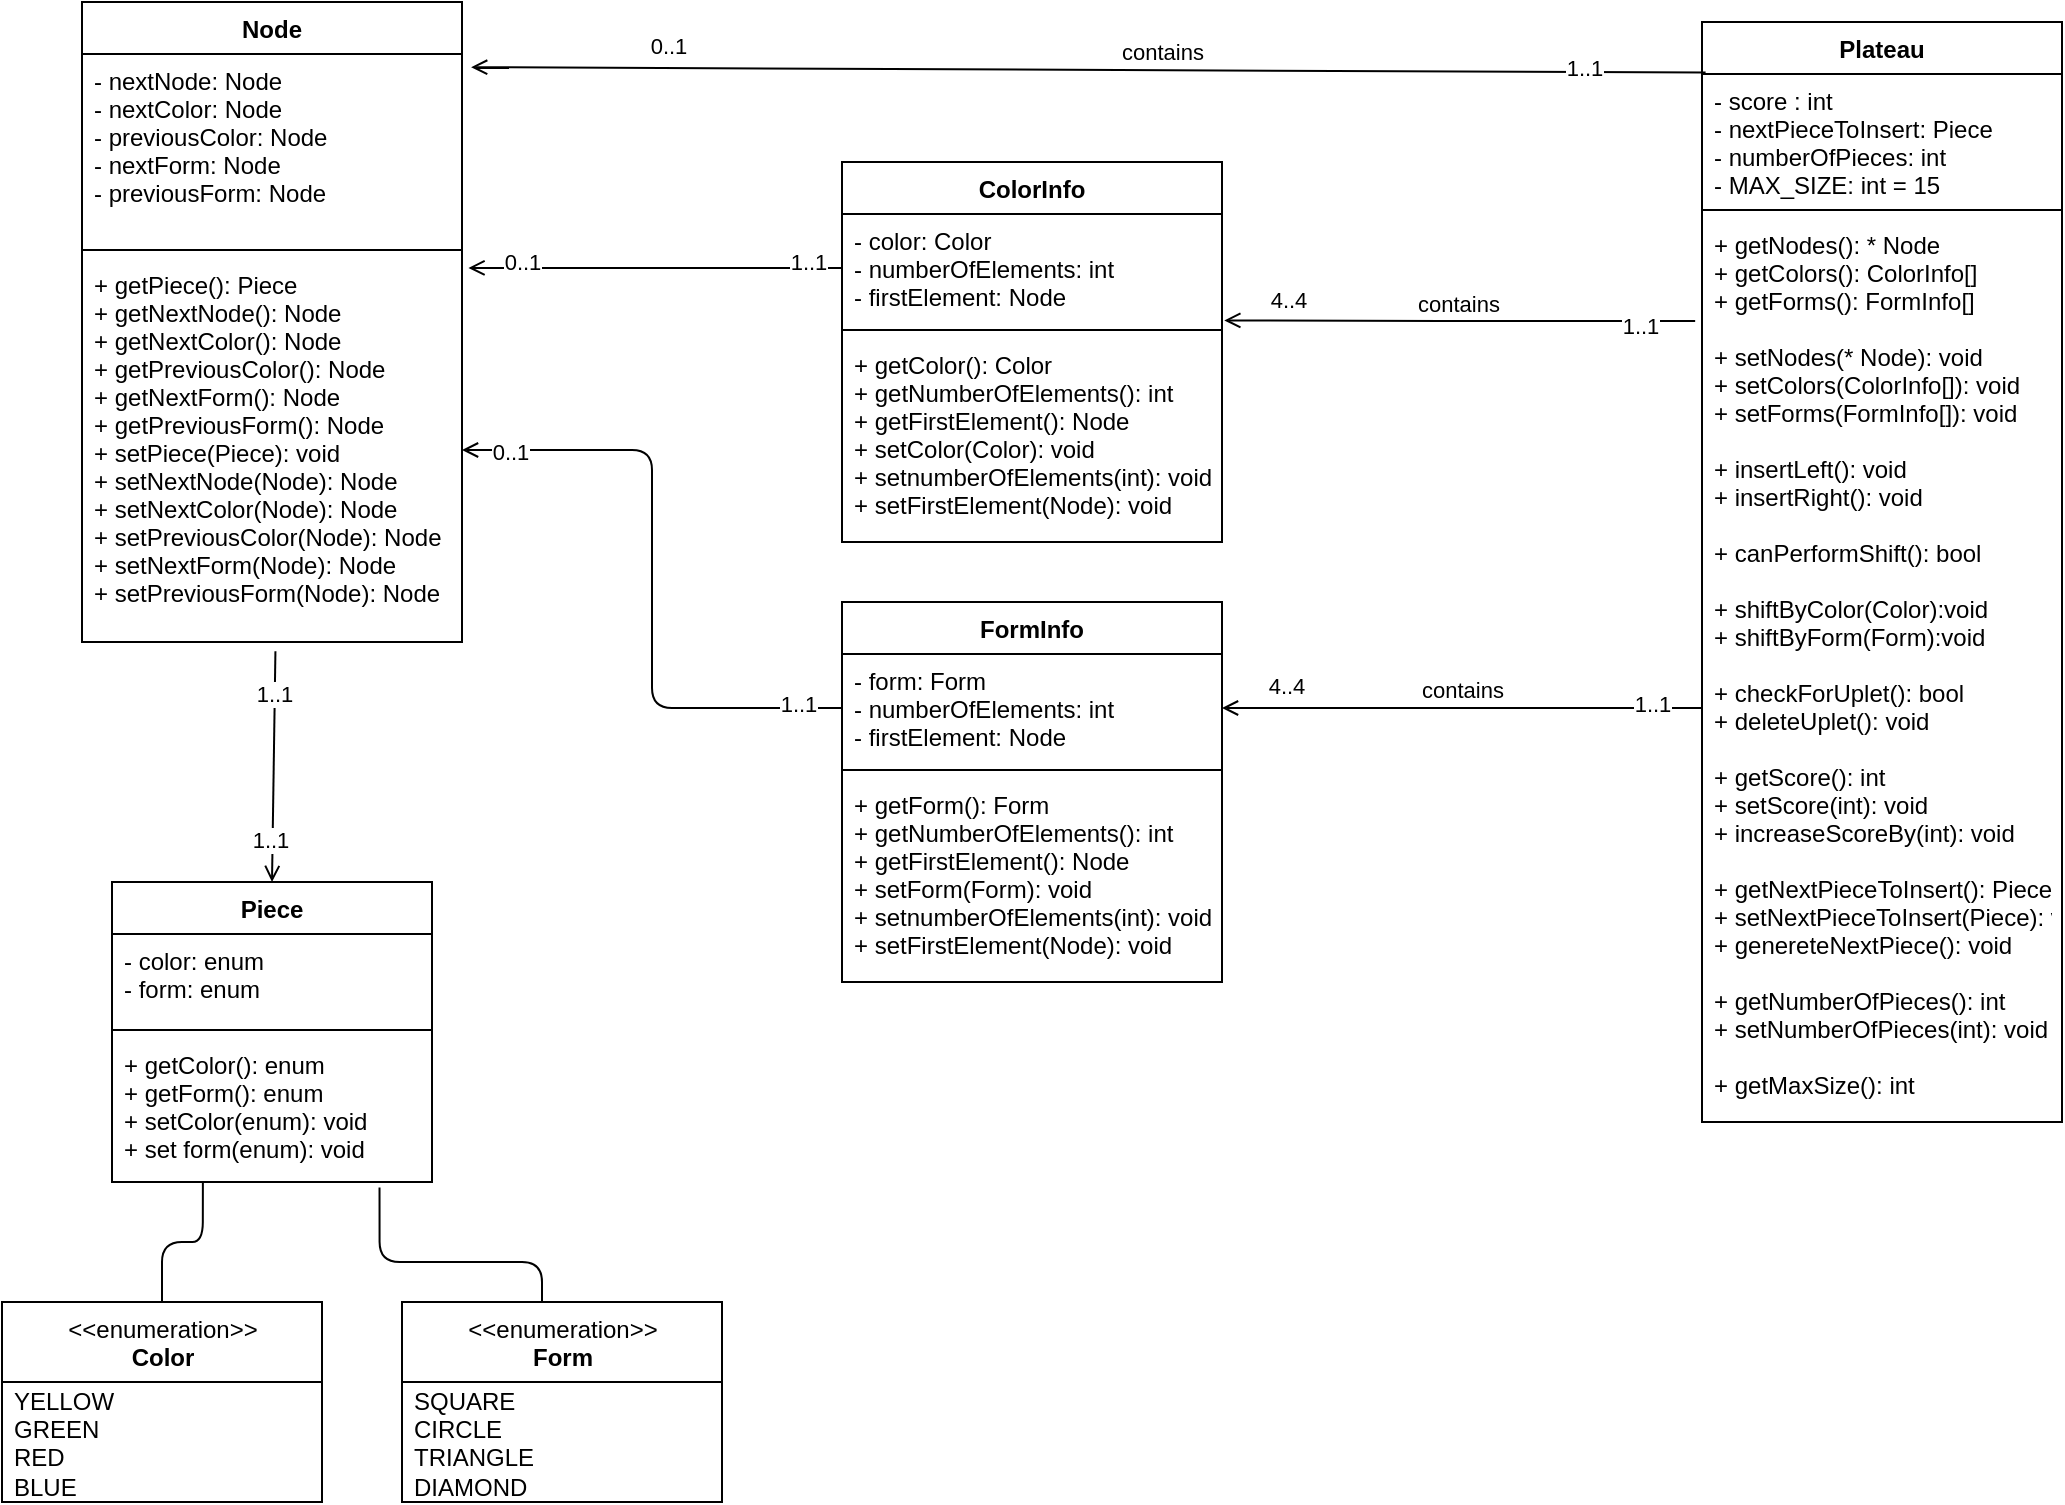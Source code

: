 <mxfile>
    <diagram id="aOqtCD1mbWNmPcTEn77H" name="Page-1">
        <mxGraphModel dx="779" dy="643" grid="1" gridSize="10" guides="1" tooltips="1" connect="1" arrows="1" fold="1" page="1" pageScale="1" pageWidth="1100" pageHeight="850" math="0" shadow="0">
            <root>
                <mxCell id="0"/>
                <mxCell id="1" parent="0"/>
                <mxCell id="39" style="edgeStyle=none;html=1;entryX=0.5;entryY=0;entryDx=0;entryDy=0;endArrow=open;endFill=0;exitX=0.509;exitY=1.024;exitDx=0;exitDy=0;exitPerimeter=0;" parent="1" source="6" target="54" edge="1">
                    <mxGeometry relative="1" as="geometry">
                        <mxPoint x="370" y="480" as="sourcePoint"/>
                        <mxPoint x="420" y="397.0" as="targetPoint"/>
                    </mxGeometry>
                </mxCell>
                <mxCell id="64" value="1..1" style="edgeLabel;html=1;align=center;verticalAlign=middle;resizable=0;points=[];" parent="39" vertex="1" connectable="0">
                    <mxGeometry x="-0.64" y="-1" relative="1" as="geometry">
                        <mxPoint as="offset"/>
                    </mxGeometry>
                </mxCell>
                <mxCell id="65" value="1..1" style="edgeLabel;html=1;align=center;verticalAlign=middle;resizable=0;points=[];" parent="39" vertex="1" connectable="0">
                    <mxGeometry x="0.637" y="-2" relative="1" as="geometry">
                        <mxPoint as="offset"/>
                    </mxGeometry>
                </mxCell>
                <mxCell id="3" value="Node" style="swimlane;fontStyle=1;align=center;verticalAlign=top;childLayout=stackLayout;horizontal=1;startSize=26;horizontalStack=0;resizeParent=1;resizeParentMax=0;resizeLast=0;collapsible=1;marginBottom=0;" parent="1" vertex="1">
                    <mxGeometry x="80" y="70" width="190" height="320" as="geometry">
                        <mxRectangle x="340" y="130" width="70" height="30" as="alternateBounds"/>
                    </mxGeometry>
                </mxCell>
                <mxCell id="4" value="- nextNode: Node&#10;- nextColor: Node&#10;- previousColor: Node&#10;- nextForm: Node&#10;- previousForm: Node" style="text;strokeColor=none;fillColor=none;align=left;verticalAlign=top;spacingLeft=4;spacingRight=4;overflow=hidden;rotatable=0;points=[[0,0.5],[1,0.5]];portConstraint=eastwest;" parent="3" vertex="1">
                    <mxGeometry y="26" width="190" height="94" as="geometry"/>
                </mxCell>
                <mxCell id="5" value="" style="line;strokeWidth=1;fillColor=none;align=left;verticalAlign=middle;spacingTop=-1;spacingLeft=3;spacingRight=3;rotatable=0;labelPosition=right;points=[];portConstraint=eastwest;strokeColor=inherit;" parent="3" vertex="1">
                    <mxGeometry y="120" width="190" height="8" as="geometry"/>
                </mxCell>
                <mxCell id="6" value="+ getPiece(): Piece&#10;+ getNextNode(): Node&#10;+ getNextColor(): Node&#10;+ getPreviousColor(): Node&#10;+ getNextForm(): Node&#10;+ getPreviousForm(): Node&#10;+ setPiece(Piece): void&#10;+ setNextNode(Node): Node&#10;+ setNextColor(Node): Node&#10;+ setPreviousColor(Node): Node&#10;+ setNextForm(Node): Node&#10;+ setPreviousForm(Node): Node" style="text;strokeColor=none;fillColor=none;align=left;verticalAlign=top;spacingLeft=4;spacingRight=4;overflow=hidden;rotatable=0;points=[[0,0.5],[1,0.5]];portConstraint=eastwest;" parent="3" vertex="1">
                    <mxGeometry y="128" width="190" height="192" as="geometry"/>
                </mxCell>
                <mxCell id="26" value="Plateau" style="swimlane;fontStyle=1;align=center;verticalAlign=top;childLayout=stackLayout;horizontal=1;startSize=26;horizontalStack=0;resizeParent=1;resizeParentMax=0;resizeLast=0;collapsible=1;marginBottom=0;" parent="1" vertex="1">
                    <mxGeometry x="890" y="80" width="180" height="550" as="geometry">
                        <mxRectangle x="340" y="130" width="70" height="30" as="alternateBounds"/>
                    </mxGeometry>
                </mxCell>
                <mxCell id="27" value="- score : int&#10;- nextPieceToInsert: Piece&#10;- numberOfPieces: int &#10;- MAX_SIZE: int = 15" style="text;strokeColor=none;fillColor=none;align=left;verticalAlign=top;spacingLeft=4;spacingRight=4;overflow=hidden;rotatable=0;points=[[0,0.5],[1,0.5]];portConstraint=eastwest;" parent="26" vertex="1">
                    <mxGeometry y="26" width="180" height="64" as="geometry"/>
                </mxCell>
                <mxCell id="28" value="" style="line;strokeWidth=1;fillColor=none;align=left;verticalAlign=middle;spacingTop=-1;spacingLeft=3;spacingRight=3;rotatable=0;labelPosition=right;points=[];portConstraint=eastwest;strokeColor=inherit;" parent="26" vertex="1">
                    <mxGeometry y="90" width="180" height="8" as="geometry"/>
                </mxCell>
                <mxCell id="29" value="+ getNodes(): * Node&#10;+ getColors(): ColorInfo[]&#10;+ getForms(): FormInfo[]&#10;&#10;+ setNodes(* Node): void&#10;+ setColors(ColorInfo[]): void&#10;+ setForms(FormInfo[]): void&#10;&#10;+ insertLeft(): void&#10;+ insertRight(): void&#10;&#10;+ canPerformShift(): bool&#10;&#10;+ shiftByColor(Color):void&#10;+ shiftByForm(Form):void&#10;&#10;+ checkForUplet(): bool&#10;+ deleteUplet(): void&#10;&#10;+ getScore(): int&#10;+ setScore(int): void&#10;+ increaseScoreBy(int): void&#10;&#10;+ getNextPieceToInsert(): Piece&#10;+ setNextPieceToInsert(Piece): void&#10;+ genereteNextPiece(): void&#10;&#10;+ getNumberOfPieces(): int&#10;+ setNumberOfPieces(int): void&#10;&#10;+ getMaxSize(): int" style="text;strokeColor=none;fillColor=none;align=left;verticalAlign=top;spacingLeft=4;spacingRight=4;overflow=hidden;rotatable=0;points=[[0,0.5],[1,0.5]];portConstraint=eastwest;fontStyle=0" parent="26" vertex="1">
                    <mxGeometry y="98" width="180" height="452" as="geometry"/>
                </mxCell>
                <mxCell id="40" style="edgeStyle=none;html=1;endArrow=open;endFill=0;exitX=0.01;exitY=0.046;exitDx=0;exitDy=0;exitPerimeter=0;entryX=1.024;entryY=0.07;entryDx=0;entryDy=0;entryPerimeter=0;" parent="1" source="26" target="4" edge="1">
                    <mxGeometry relative="1" as="geometry">
                        <mxPoint x="770" y="244" as="sourcePoint"/>
                        <mxPoint x="350" y="260" as="targetPoint"/>
                    </mxGeometry>
                </mxCell>
                <mxCell id="42" value="0..1" style="edgeLabel;html=1;align=center;verticalAlign=middle;resizable=0;points=[];" parent="40" vertex="1" connectable="0">
                    <mxGeometry x="0.65" y="-1" relative="1" as="geometry">
                        <mxPoint x="-10" y="-10" as="offset"/>
                    </mxGeometry>
                </mxCell>
                <mxCell id="58" value="contains" style="edgeLabel;html=1;align=center;verticalAlign=middle;resizable=0;points=[];" parent="40" vertex="1" connectable="0">
                    <mxGeometry x="-0.14" y="-1" relative="1" as="geometry">
                        <mxPoint x="-7" y="-8" as="offset"/>
                    </mxGeometry>
                </mxCell>
                <mxCell id="61" value="1..1" style="edgeLabel;html=1;align=center;verticalAlign=middle;resizable=0;points=[];" parent="40" vertex="1" connectable="0">
                    <mxGeometry x="-0.802" y="-2" relative="1" as="geometry">
                        <mxPoint as="offset"/>
                    </mxGeometry>
                </mxCell>
                <mxCell id="43" style="edgeStyle=orthogonalEdgeStyle;html=1;endArrow=open;endFill=0;exitX=-0.019;exitY=0.114;exitDx=0;exitDy=0;exitPerimeter=0;entryX=1.006;entryY=0.985;entryDx=0;entryDy=0;entryPerimeter=0;" parent="1" source="29" target="82" edge="1">
                    <mxGeometry relative="1" as="geometry">
                        <mxPoint x="780" y="287" as="sourcePoint"/>
                        <mxPoint x="740" y="228" as="targetPoint"/>
                        <Array as="points">
                            <mxPoint x="770" y="230"/>
                            <mxPoint x="651" y="229"/>
                        </Array>
                    </mxGeometry>
                </mxCell>
                <mxCell id="45" value="4..4" style="edgeLabel;html=1;align=center;verticalAlign=middle;resizable=0;points=[];" parent="43" vertex="1" connectable="0">
                    <mxGeometry x="0.65" y="-1" relative="1" as="geometry">
                        <mxPoint x="-10" y="-10" as="offset"/>
                    </mxGeometry>
                </mxCell>
                <mxCell id="59" value="contains" style="edgeLabel;html=1;align=center;verticalAlign=middle;resizable=0;points=[];" parent="43" vertex="1" connectable="0">
                    <mxGeometry x="0.184" y="-2" relative="1" as="geometry">
                        <mxPoint x="21" y="-7" as="offset"/>
                    </mxGeometry>
                </mxCell>
                <mxCell id="62" value="1..1" style="edgeLabel;html=1;align=center;verticalAlign=middle;resizable=0;points=[];" parent="43" vertex="1" connectable="0">
                    <mxGeometry x="-0.764" y="2" relative="1" as="geometry">
                        <mxPoint as="offset"/>
                    </mxGeometry>
                </mxCell>
                <mxCell id="46" style="edgeStyle=none;html=1;endArrow=open;endFill=0;entryX=1;entryY=0.5;entryDx=0;entryDy=0;exitX=0.001;exitY=0.542;exitDx=0;exitDy=0;exitPerimeter=0;" parent="1" source="29" target="91" edge="1">
                    <mxGeometry relative="1" as="geometry">
                        <mxPoint x="840" y="483" as="sourcePoint"/>
                        <mxPoint x="690" y="480" as="targetPoint"/>
                    </mxGeometry>
                </mxCell>
                <mxCell id="48" value="4..4" style="edgeLabel;html=1;align=center;verticalAlign=middle;resizable=0;points=[];" parent="46" vertex="1" connectable="0">
                    <mxGeometry x="0.65" y="-1" relative="1" as="geometry">
                        <mxPoint x="-10" y="-10" as="offset"/>
                    </mxGeometry>
                </mxCell>
                <mxCell id="60" value="contains" style="edgeLabel;html=1;align=center;verticalAlign=middle;resizable=0;points=[];" parent="46" vertex="1" connectable="0">
                    <mxGeometry x="-0.154" relative="1" as="geometry">
                        <mxPoint x="-19" y="-9" as="offset"/>
                    </mxGeometry>
                </mxCell>
                <mxCell id="63" value="1..1" style="edgeLabel;html=1;align=center;verticalAlign=middle;resizable=0;points=[];" parent="46" vertex="1" connectable="0">
                    <mxGeometry x="-0.786" y="-2" relative="1" as="geometry">
                        <mxPoint as="offset"/>
                    </mxGeometry>
                </mxCell>
                <mxCell id="54" value="Piece" style="swimlane;fontStyle=1;align=center;verticalAlign=top;childLayout=stackLayout;horizontal=1;startSize=26;horizontalStack=0;resizeParent=1;resizeParentMax=0;resizeLast=0;collapsible=1;marginBottom=0;" parent="1" vertex="1">
                    <mxGeometry x="95" y="510" width="160" height="150" as="geometry">
                        <mxRectangle x="340" y="130" width="70" height="30" as="alternateBounds"/>
                    </mxGeometry>
                </mxCell>
                <mxCell id="55" value="- color: enum&#10;- form: enum" style="text;strokeColor=none;fillColor=none;align=left;verticalAlign=top;spacingLeft=4;spacingRight=4;overflow=hidden;rotatable=0;points=[[0,0.5],[1,0.5]];portConstraint=eastwest;" parent="54" vertex="1">
                    <mxGeometry y="26" width="160" height="44" as="geometry"/>
                </mxCell>
                <mxCell id="56" value="" style="line;strokeWidth=1;fillColor=none;align=left;verticalAlign=middle;spacingTop=-1;spacingLeft=3;spacingRight=3;rotatable=0;labelPosition=right;points=[];portConstraint=eastwest;strokeColor=inherit;" parent="54" vertex="1">
                    <mxGeometry y="70" width="160" height="8" as="geometry"/>
                </mxCell>
                <mxCell id="57" value="+ getColor(): enum&#10;+ getForm(): enum&#10;+ setColor(enum): void&#10;+ set form(enum): void" style="text;strokeColor=none;fillColor=none;align=left;verticalAlign=top;spacingLeft=4;spacingRight=4;overflow=hidden;rotatable=0;points=[[0,0.5],[1,0.5]];portConstraint=eastwest;" parent="54" vertex="1">
                    <mxGeometry y="78" width="160" height="72" as="geometry"/>
                </mxCell>
                <mxCell id="77" style="edgeStyle=orthogonalEdgeStyle;html=1;endArrow=none;endFill=0;entryX=0.284;entryY=1.007;entryDx=0;entryDy=0;entryPerimeter=0;" parent="1" source="71" target="57" edge="1">
                    <mxGeometry relative="1" as="geometry"/>
                </mxCell>
                <mxCell id="71" value="&amp;lt;&amp;lt;enumeration&amp;gt;&amp;gt;&lt;br&gt;&lt;b&gt;Color&lt;/b&gt;" style="swimlane;fontStyle=0;align=center;verticalAlign=top;childLayout=stackLayout;horizontal=1;startSize=40;horizontalStack=0;resizeParent=1;resizeParentMax=0;resizeLast=0;collapsible=0;marginBottom=0;html=1;labelBackgroundColor=none;" parent="1" vertex="1">
                    <mxGeometry x="40" y="720" width="160" height="100" as="geometry"/>
                </mxCell>
                <mxCell id="72" value="YELLOW&lt;br&gt;GREEN&lt;br&gt;RED&lt;br&gt;BLUE" style="text;html=1;strokeColor=none;fillColor=none;align=left;verticalAlign=middle;spacingLeft=4;spacingRight=4;overflow=hidden;rotatable=0;points=[[0,0.5],[1,0.5]];portConstraint=eastwest;labelBackgroundColor=none;" parent="71" vertex="1">
                    <mxGeometry y="40" width="160" height="60" as="geometry"/>
                </mxCell>
                <mxCell id="75" style="edgeStyle=orthogonalEdgeStyle;html=1;endArrow=none;endFill=0;entryX=0.836;entryY=1.038;entryDx=0;entryDy=0;entryPerimeter=0;" parent="1" source="73" target="57" edge="1">
                    <mxGeometry relative="1" as="geometry">
                        <Array as="points">
                            <mxPoint x="310" y="700"/>
                            <mxPoint x="229" y="700"/>
                        </Array>
                    </mxGeometry>
                </mxCell>
                <mxCell id="73" value="&amp;lt;&amp;lt;enumeration&amp;gt;&amp;gt;&lt;br&gt;&lt;b&gt;Form&lt;/b&gt;" style="swimlane;fontStyle=0;align=center;verticalAlign=top;childLayout=stackLayout;horizontal=1;startSize=40;horizontalStack=0;resizeParent=1;resizeParentMax=0;resizeLast=0;collapsible=0;marginBottom=0;html=1;labelBackgroundColor=none;" parent="1" vertex="1">
                    <mxGeometry x="240" y="720" width="160" height="100" as="geometry"/>
                </mxCell>
                <mxCell id="74" value="SQUARE&lt;br&gt;CIRCLE&lt;br&gt;TRIANGLE&lt;br&gt;DIAMOND" style="text;html=1;strokeColor=none;fillColor=none;align=left;verticalAlign=middle;spacingLeft=4;spacingRight=4;overflow=hidden;rotatable=0;points=[[0,0.5],[1,0.5]];portConstraint=eastwest;labelBackgroundColor=none;" parent="73" vertex="1">
                    <mxGeometry y="40" width="160" height="60" as="geometry"/>
                </mxCell>
                <mxCell id="81" value="ColorInfo" style="swimlane;fontStyle=1;align=center;verticalAlign=top;childLayout=stackLayout;horizontal=1;startSize=26;horizontalStack=0;resizeParent=1;resizeParentMax=0;resizeLast=0;collapsible=1;marginBottom=0;" parent="1" vertex="1">
                    <mxGeometry x="460" y="150" width="190" height="190" as="geometry"/>
                </mxCell>
                <mxCell id="82" value="- color: Color&#10;- numberOfElements: int&#10;- firstElement: Node " style="text;strokeColor=none;fillColor=none;align=left;verticalAlign=top;spacingLeft=4;spacingRight=4;overflow=hidden;rotatable=0;points=[[0,0.5],[1,0.5]];portConstraint=eastwest;" parent="81" vertex="1">
                    <mxGeometry y="26" width="190" height="54" as="geometry"/>
                </mxCell>
                <mxCell id="83" value="" style="line;strokeWidth=1;fillColor=none;align=left;verticalAlign=middle;spacingTop=-1;spacingLeft=3;spacingRight=3;rotatable=0;labelPosition=right;points=[];portConstraint=eastwest;strokeColor=inherit;" parent="81" vertex="1">
                    <mxGeometry y="80" width="190" height="8" as="geometry"/>
                </mxCell>
                <mxCell id="84" value="+ getColor(): Color&#10;+ getNumberOfElements(): int&#10;+ getFirstElement(): Node&#10;+ setColor(Color): void&#10;+ setnumberOfElements(int): void&#10;+ setFirstElement(Node): void" style="text;strokeColor=none;fillColor=none;align=left;verticalAlign=top;spacingLeft=4;spacingRight=4;overflow=hidden;rotatable=0;points=[[0,0.5],[1,0.5]];portConstraint=eastwest;" parent="81" vertex="1">
                    <mxGeometry y="88" width="190" height="102" as="geometry"/>
                </mxCell>
                <mxCell id="85" style="edgeStyle=orthogonalEdgeStyle;html=1;entryX=1.017;entryY=0.026;entryDx=0;entryDy=0;entryPerimeter=0;endArrow=open;endFill=0;" parent="1" source="82" target="6" edge="1">
                    <mxGeometry relative="1" as="geometry"/>
                </mxCell>
                <mxCell id="95" value="0..1" style="edgeLabel;html=1;align=center;verticalAlign=middle;resizable=0;points=[];" parent="85" vertex="1" connectable="0">
                    <mxGeometry x="0.841" y="-1" relative="1" as="geometry">
                        <mxPoint x="12" y="-2" as="offset"/>
                    </mxGeometry>
                </mxCell>
                <mxCell id="96" value="1..1" style="edgeLabel;html=1;align=center;verticalAlign=middle;resizable=0;points=[];" parent="85" vertex="1" connectable="0">
                    <mxGeometry x="-0.819" y="-3" relative="1" as="geometry">
                        <mxPoint as="offset"/>
                    </mxGeometry>
                </mxCell>
                <mxCell id="94" style="edgeStyle=orthogonalEdgeStyle;html=1;endArrow=open;endFill=0;exitX=0;exitY=0.5;exitDx=0;exitDy=0;" parent="1" source="91" target="6" edge="1">
                    <mxGeometry relative="1" as="geometry"/>
                </mxCell>
                <mxCell id="97" value="0..1" style="edgeLabel;html=1;align=center;verticalAlign=middle;resizable=0;points=[];" parent="94" vertex="1" connectable="0">
                    <mxGeometry x="0.851" y="1" relative="1" as="geometry">
                        <mxPoint as="offset"/>
                    </mxGeometry>
                </mxCell>
                <mxCell id="98" value="1..1" style="edgeLabel;html=1;align=center;verticalAlign=middle;resizable=0;points=[];" parent="94" vertex="1" connectable="0">
                    <mxGeometry x="-0.86" y="-2" relative="1" as="geometry">
                        <mxPoint as="offset"/>
                    </mxGeometry>
                </mxCell>
                <mxCell id="90" value="FormInfo" style="swimlane;fontStyle=1;align=center;verticalAlign=top;childLayout=stackLayout;horizontal=1;startSize=26;horizontalStack=0;resizeParent=1;resizeParentMax=0;resizeLast=0;collapsible=1;marginBottom=0;" parent="1" vertex="1">
                    <mxGeometry x="460" y="370" width="190" height="190" as="geometry"/>
                </mxCell>
                <mxCell id="91" value="- form: Form&#10;- numberOfElements: int&#10;- firstElement: Node " style="text;strokeColor=none;fillColor=none;align=left;verticalAlign=top;spacingLeft=4;spacingRight=4;overflow=hidden;rotatable=0;points=[[0,0.5],[1,0.5]];portConstraint=eastwest;" parent="90" vertex="1">
                    <mxGeometry y="26" width="190" height="54" as="geometry"/>
                </mxCell>
                <mxCell id="92" value="" style="line;strokeWidth=1;fillColor=none;align=left;verticalAlign=middle;spacingTop=-1;spacingLeft=3;spacingRight=3;rotatable=0;labelPosition=right;points=[];portConstraint=eastwest;strokeColor=inherit;" parent="90" vertex="1">
                    <mxGeometry y="80" width="190" height="8" as="geometry"/>
                </mxCell>
                <mxCell id="93" value="+ getForm(): Form&#10;+ getNumberOfElements(): int&#10;+ getFirstElement(): Node&#10;+ setForm(Form): void&#10;+ setnumberOfElements(int): void&#10;+ setFirstElement(Node): void" style="text;strokeColor=none;fillColor=none;align=left;verticalAlign=top;spacingLeft=4;spacingRight=4;overflow=hidden;rotatable=0;points=[[0,0.5],[1,0.5]];portConstraint=eastwest;" parent="90" vertex="1">
                    <mxGeometry y="88" width="190" height="102" as="geometry"/>
                </mxCell>
            </root>
        </mxGraphModel>
    </diagram>
</mxfile>